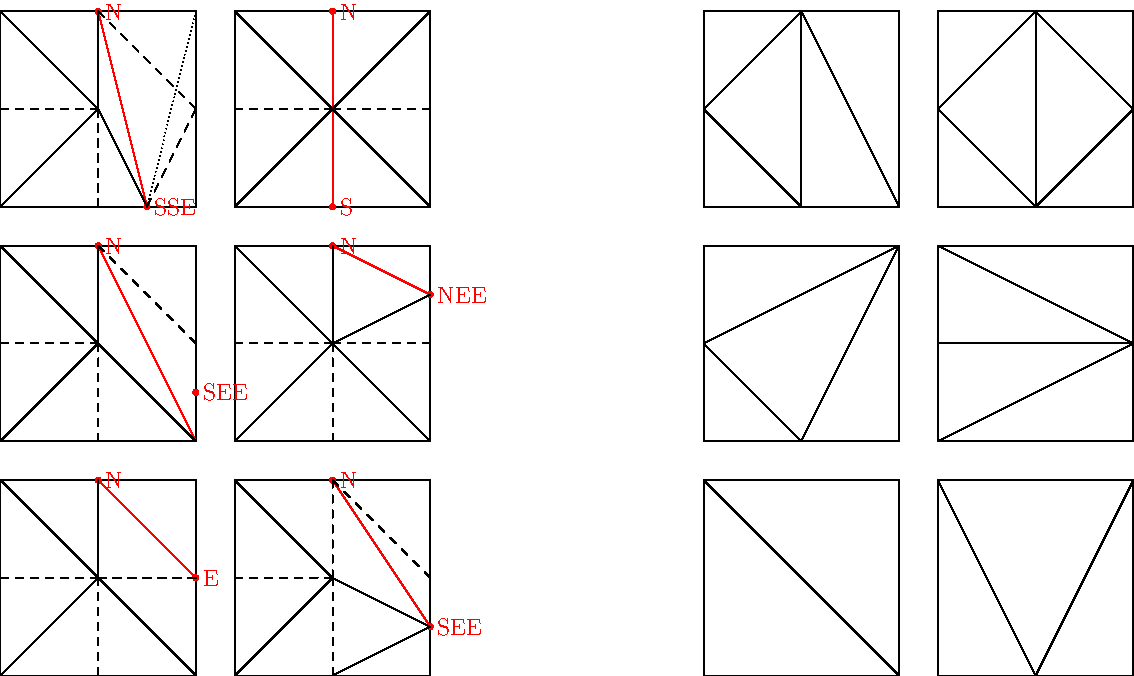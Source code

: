 import graph;
import geometry;

size(20cm,20cm);

real mscale = 5.;
real bdy = 1.;
pair n = (0.5, 1.);
pair nne = (0.75, 1.);
pair ne = (1., 1.);
pair nee = (1., 0.75);
pair e = (1., 0.5);
pair see = (1., 0.25);
pair se = (1., 0.);
pair sse = (0.75, 0.);
pair s = (0.5, 0.);
pair ssw = (0.25, 0.);
pair sw = (0., 0.);
pair sww = (0., 0.25);
pair w = (0., 0.5);
pair nww = (0., 0.75);
pair nw = (0., 1.);
pair nnw = (0.25, 1.);
pair c = (0.5, 0.5);

pair myshift(int i, int j)
{
  return (i * (mscale + bdy), j *  (mscale + bdy));
}

path mySquare(int i, int j)
{
  return shift(myshift(i,j)) * scale(mscale) * unitsquare;
}


// if the boundary is aligned with a cell edge, we just add a vertex
// in the center and connect to all occupied points

draw(mySquare(2,2));
dot(Label("N"), shift(myshift(2,2)) * scale(mscale)*n, red);
dot(Label("NEE"), shift(myshift(2,2)) * scale(mscale)*nee, red);
draw((shift(myshift(2,2)) * scale(mscale)*n
      -- shift(myshift(2,2)) * scale(mscale)*nee
      ), red);
draw((shift(myshift(2,2)) * scale(mscale)*n
      -- shift(myshift(2,2)) * scale(mscale)*c));
draw((shift(myshift(2,2)) * scale(mscale)*nee
      -- shift(myshift(2,2)) * scale(mscale)*c));
draw((shift(myshift(2,2)) * scale(mscale)*e
      -- shift(myshift(2,2)) * scale(mscale)*c), dashed);
draw((shift(myshift(2,2)) * scale(mscale)*se
      -- shift(myshift(2,2)) * scale(mscale)*c));
draw((shift(myshift(2,2)) * scale(mscale)*s
      -- shift(myshift(2,2)) * scale(mscale)*c), dashed);
draw((shift(myshift(2,2)) * scale(mscale)*sw
      -- shift(myshift(2,2)) * scale(mscale)*c));
draw((shift(myshift(2,2)) * scale(mscale)*w
      -- shift(myshift(2,2)) * scale(mscale)*c), dashed);
draw((shift(myshift(2,2)) * scale(mscale)*nw
      -- shift(myshift(2,2)) * scale(mscale)*c));

int sx = 1;
int sy = 1;
draw(mySquare(sx, sy));
dot(Label("N"), shift(myshift(sx, sy)) * scale(mscale)*n, red);
dot(Label("E"), shift(myshift(sx, sy)) * scale(mscale)*e, red);
draw((shift(myshift(sx, sy)) * scale(mscale)*n
      -- shift(myshift(sx, sy)) * scale(mscale)*e
      ), red);
draw((shift(myshift(sx, sy)) * scale(mscale)*n
      -- shift(myshift(sx, sy)) * scale(mscale)*c));
draw((shift(myshift(sx, sy)) * scale(mscale)*e
      -- shift(myshift(sx, sy)) * scale(mscale)*c), dashed);
draw((shift(myshift(sx, sy)) * scale(mscale)*se
      -- shift(myshift(sx, sy)) * scale(mscale)*c));
draw((shift(myshift(sx, sy)) * scale(mscale)*s
      -- shift(myshift(sx, sy)) * scale(mscale)*c), dashed);
draw((shift(myshift(sx, sy)) * scale(mscale)*sw
      -- shift(myshift(sx, sy)) * scale(mscale)*c));
draw((shift(myshift(sx, sy)) * scale(mscale)*w
      -- shift(myshift(sx, sy)) * scale(mscale)*c), dashed);
draw((shift(myshift(sx, sy)) * scale(mscale)*nw
      -- shift(myshift(sx, sy)) * scale(mscale)*c));

sx = 2;
sy = 1;
draw(mySquare(sx, sy));
dot(Label("N"), shift(myshift(sx, sy)) * scale(mscale)*n, red);
dot(Label("SEE"), shift(myshift(sx, sy)) * scale(mscale)*see, red);
draw((shift(myshift(sx, sy)) * scale(mscale)*n
      -- shift(myshift(sx, sy)) * scale(mscale)*see
      ), red);
draw((shift(myshift(sx, sy)) * scale(mscale)*see
      -- shift(myshift(sx, sy)) * scale(mscale)*c));
draw((shift(myshift(sx, sy)) * scale(mscale)*n
      -- shift(myshift(sx, sy)) * scale(mscale)*e), dashed);
draw((shift(myshift(sx, sy)) * scale(mscale)*n
      -- shift(myshift(sx, sy)) * scale(mscale)*c), dashed);
draw((shift(myshift(sx, sy)) * scale(mscale)*see
      -- shift(myshift(sx, sy)) * scale(mscale)*s));
draw((shift(myshift(sx, sy)) * scale(mscale)*s
      -- shift(myshift(sx, sy)) * scale(mscale)*c), dashed);
draw((shift(myshift(sx, sy)) * scale(mscale)*sw
      -- shift(myshift(sx, sy)) * scale(mscale)*c));
draw((shift(myshift(sx, sy)) * scale(mscale)*w
      -- shift(myshift(sx, sy)) * scale(mscale)*c), dashed);
draw((shift(myshift(sx, sy)) * scale(mscale)*nw
      -- shift(myshift(sx, sy)) * scale(mscale)*c));

sx = 1;
sy = 2;
draw(mySquare(sx, sy));
dot(Label("N"), shift(myshift(sx, sy)) * scale(mscale)*n, red);
dot(Label("SEE"), shift(myshift(sx, sy)) * scale(mscale)*see, red);
draw((shift(myshift(sx, sy)) * scale(mscale)*n
      -- shift(myshift(sx, sy)) * scale(mscale)*se
      ), red);
draw((shift(myshift(sx, sy)) * scale(mscale)*n
      -- shift(myshift(sx, sy)) * scale(mscale)*e), dashed);
draw((shift(myshift(sx, sy)) * scale(mscale)*n
      -- shift(myshift(sx, sy)) * scale(mscale)*c));
draw((shift(myshift(sx, sy)) * scale(mscale)*se
      -- shift(myshift(sx, sy)) * scale(mscale)*c));
draw((shift(myshift(sx, sy)) * scale(mscale)*s
      -- shift(myshift(sx, sy)) * scale(mscale)*c), dashed);
draw((shift(myshift(sx, sy)) * scale(mscale)*sw
      -- shift(myshift(sx, sy)) * scale(mscale)*c));
draw((shift(myshift(sx, sy)) * scale(mscale)*w
      -- shift(myshift(sx, sy)) * scale(mscale)*c), dashed);
draw((shift(myshift(sx, sy)) * scale(mscale)*nw
      -- shift(myshift(sx, sy)) * scale(mscale)*c));

sx = 1;
sy = 3;
draw(mySquare(sx, sy));
dot(Label("N"), shift(myshift(sx, sy)) * scale(mscale)*n, red);
dot(Label("SSE"), shift(myshift(sx, sy)) * scale(mscale)*sse, red);
draw((shift(myshift(sx, sy)) * scale(mscale)*n
      -- shift(myshift(sx, sy)) * scale(mscale)*sse
      ), red);
draw((shift(myshift(sx, sy)) * scale(mscale)*n
      -- shift(myshift(sx, sy)) * scale(mscale)*e), dashed);
draw((shift(myshift(sx, sy)) * scale(mscale)*n
      -- shift(myshift(sx, sy)) * scale(mscale)*c));
draw((shift(myshift(sx, sy)) * scale(mscale)*sse
      -- shift(myshift(sx, sy)) * scale(mscale)*c));
draw((shift(myshift(sx, sy)) * scale(mscale)*s
      -- shift(myshift(sx, sy)) * scale(mscale)*c), dashed);
draw((shift(myshift(sx, sy)) * scale(mscale)*sw
      -- shift(myshift(sx, sy)) * scale(mscale)*c));
draw((shift(myshift(sx, sy)) * scale(mscale)*w
      -- shift(myshift(sx, sy)) * scale(mscale)*c), dashed);
draw((shift(myshift(sx, sy)) * scale(mscale)*nw
      -- shift(myshift(sx, sy)) * scale(mscale)*c));
draw((shift(myshift(sx, sy)) * scale(mscale)*sse
      -- shift(myshift(sx, sy)) * scale(mscale)*e), dashed);
draw((shift(myshift(sx, sy)) * scale(mscale)*sse
      -- shift(myshift(sx, sy)) * scale(mscale)*ne), dotted);

sx = 2;
sy = 3;
draw(mySquare(sx, sy));
dot(Label("N"), shift(myshift(sx, sy)) * scale(mscale)*n, red);
dot(Label("S"), shift(myshift(sx, sy)) * scale(mscale)*s, red);
draw((shift(myshift(sx, sy)) * scale(mscale)*n
      -- shift(myshift(sx, sy)) * scale(mscale)*s
      ), red);
draw((shift(myshift(sx, sy)) * scale(mscale)*c
      -- shift(myshift(sx, sy)) * scale(mscale)*e), dashed);
draw((shift(myshift(sx, sy)) * scale(mscale)*sw
      -- shift(myshift(sx, sy)) * scale(mscale)*c));
draw((shift(myshift(sx, sy)) * scale(mscale)*ne
      -- shift(myshift(sx, sy)) * scale(mscale)*c));
draw((shift(myshift(sx, sy)) * scale(mscale)*se
      -- shift(myshift(sx, sy)) * scale(mscale)*c));
draw((shift(myshift(sx, sy)) * scale(mscale)*w
      -- shift(myshift(sx, sy)) * scale(mscale)*c), dashed);
draw((shift(myshift(sx, sy)) * scale(mscale)*nw
      -- shift(myshift(sx, sy)) * scale(mscale)*c));

// no segment
// bits correspond to SWNE

// 0000
sx = 4;
sy = 1;
draw(mySquare(sx, sy));
draw((shift(myshift(sx, sy)) * scale(mscale)*nw
      -- shift(myshift(sx, sy)) * scale(mscale)*se));

// 1000 = 0100 = 0010 = 0001
sx = 5;
sy = 1;
draw(mySquare(sx, sy));
draw((shift(myshift(sx, sy)) * scale(mscale)*nw
      -- shift(myshift(sx, sy)) * scale(mscale)*s));
draw((shift(myshift(sx, sy)) * scale(mscale)*ne
      -- shift(myshift(sx, sy)) * scale(mscale)*s));

// 1100 = 0110 = 0011 = 1001
sx = 4;
sy = 2;
draw(mySquare(sx, sy));
draw((shift(myshift(sx, sy)) * scale(mscale)*w
      -- shift(myshift(sx, sy)) * scale(mscale)*s));
draw((shift(myshift(sx, sy)) * scale(mscale)*w
      -- shift(myshift(sx, sy)) * scale(mscale)*ne));
draw((shift(myshift(sx, sy)) * scale(mscale)*s
      -- shift(myshift(sx, sy)) * scale(mscale)*ne));

// 1010 = 0101
sx = 5;
sy = 2;
draw(mySquare(sx, sy));
draw((shift(myshift(sx, sy)) * scale(mscale)*w
      -- shift(myshift(sx, sy)) * scale(mscale)*e));
draw((shift(myshift(sx, sy)) * scale(mscale)*nw
      -- shift(myshift(sx, sy)) * scale(mscale)*e));
draw((shift(myshift(sx, sy)) * scale(mscale)*sw
      -- shift(myshift(sx, sy)) * scale(mscale)*e));


// 1101 = 1011 = 0111 = 1110
sx = 4;
sy = 3;
draw(mySquare(sx, sy));
draw((shift(myshift(sx, sy)) * scale(mscale)*n
      -- shift(myshift(sx, sy)) * scale(mscale)*s));
draw((shift(myshift(sx, sy)) * scale(mscale)*n
      -- shift(myshift(sx, sy)) * scale(mscale)*w));
draw((shift(myshift(sx, sy)) * scale(mscale)*s
      -- shift(myshift(sx, sy)) * scale(mscale)*w));
draw((shift(myshift(sx, sy)) * scale(mscale)*n
      -- shift(myshift(sx, sy)) * scale(mscale)*se));

// 1111
sx = 5;
sy = 3;
draw(mySquare(sx, sy));
draw((shift(myshift(sx, sy)) * scale(mscale)*n
      -- shift(myshift(sx, sy)) * scale(mscale)*s));
draw((shift(myshift(sx, sy)) * scale(mscale)*n
      -- shift(myshift(sx, sy)) * scale(mscale)*w));
draw((shift(myshift(sx, sy)) * scale(mscale)*s
      -- shift(myshift(sx, sy)) * scale(mscale)*w));
draw((shift(myshift(sx, sy)) * scale(mscale)*n
      -- shift(myshift(sx, sy)) * scale(mscale)*e));
draw((shift(myshift(sx, sy)) * scale(mscale)*s
      -- shift(myshift(sx, sy)) * scale(mscale)*e));
